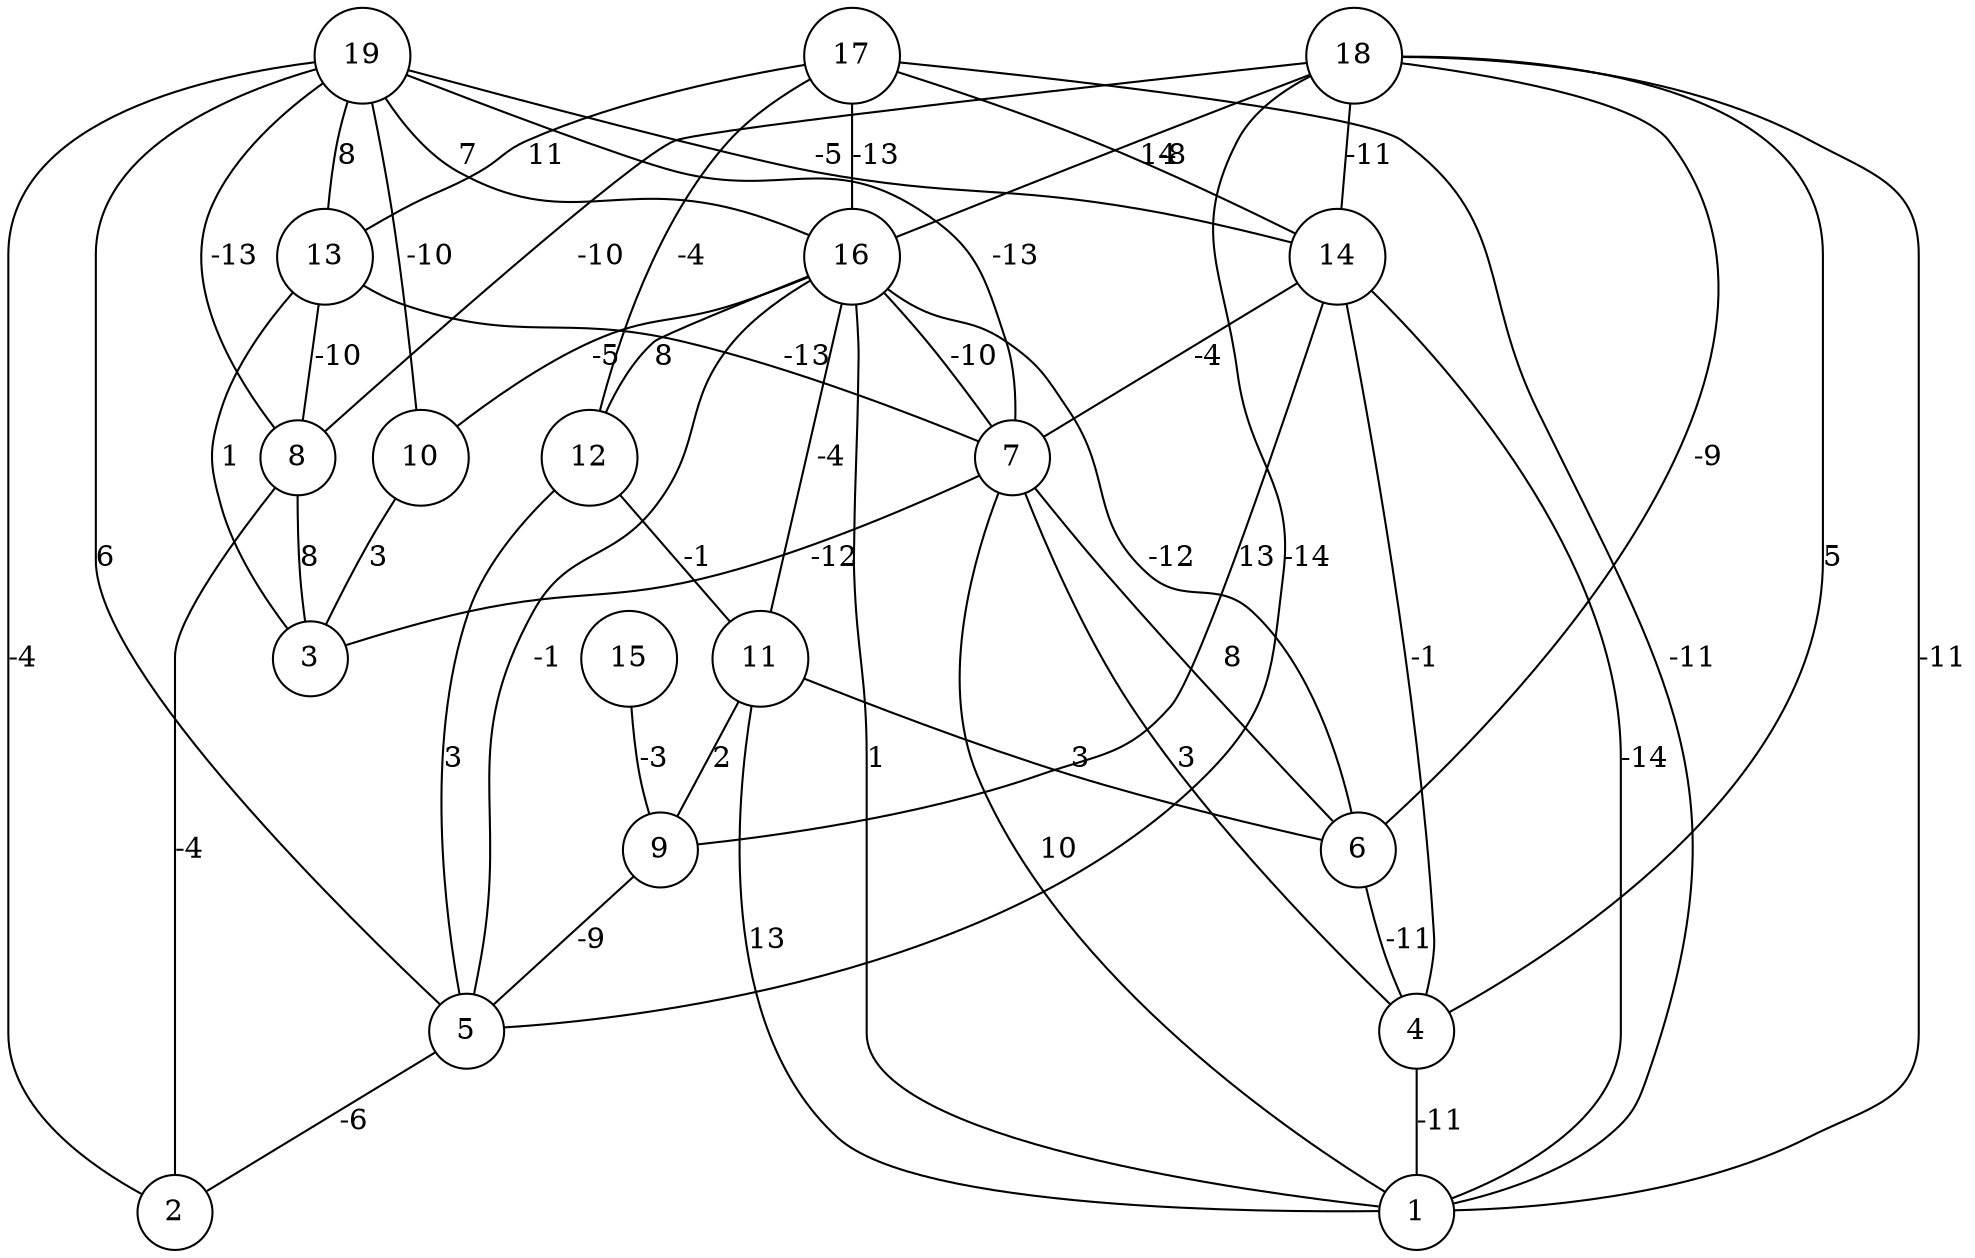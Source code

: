 graph { 
	 fontname="Helvetica,Arial,sans-serif" 
	 node [shape = circle]; 
	 19 -- 2 [label = "-4"];
	 19 -- 5 [label = "6"];
	 19 -- 7 [label = "-13"];
	 19 -- 8 [label = "-13"];
	 19 -- 10 [label = "-10"];
	 19 -- 13 [label = "8"];
	 19 -- 14 [label = "-5"];
	 19 -- 16 [label = "7"];
	 18 -- 1 [label = "-11"];
	 18 -- 4 [label = "5"];
	 18 -- 5 [label = "-14"];
	 18 -- 6 [label = "-9"];
	 18 -- 8 [label = "-10"];
	 18 -- 14 [label = "-11"];
	 18 -- 16 [label = "14"];
	 17 -- 1 [label = "-11"];
	 17 -- 12 [label = "-4"];
	 17 -- 13 [label = "11"];
	 17 -- 14 [label = "-8"];
	 17 -- 16 [label = "-13"];
	 16 -- 1 [label = "1"];
	 16 -- 5 [label = "-1"];
	 16 -- 6 [label = "-12"];
	 16 -- 7 [label = "-10"];
	 16 -- 10 [label = "-5"];
	 16 -- 11 [label = "-4"];
	 16 -- 12 [label = "8"];
	 15 -- 9 [label = "-3"];
	 14 -- 1 [label = "-14"];
	 14 -- 4 [label = "-1"];
	 14 -- 7 [label = "-4"];
	 14 -- 9 [label = "13"];
	 13 -- 3 [label = "1"];
	 13 -- 7 [label = "-13"];
	 13 -- 8 [label = "-10"];
	 12 -- 5 [label = "3"];
	 12 -- 11 [label = "-1"];
	 11 -- 1 [label = "13"];
	 11 -- 6 [label = "3"];
	 11 -- 9 [label = "2"];
	 10 -- 3 [label = "3"];
	 9 -- 5 [label = "-9"];
	 8 -- 2 [label = "-4"];
	 8 -- 3 [label = "8"];
	 7 -- 1 [label = "10"];
	 7 -- 3 [label = "-12"];
	 7 -- 4 [label = "3"];
	 7 -- 6 [label = "8"];
	 6 -- 4 [label = "-11"];
	 5 -- 2 [label = "-6"];
	 4 -- 1 [label = "-11"];
	 1;
	 2;
	 3;
	 4;
	 5;
	 6;
	 7;
	 8;
	 9;
	 10;
	 11;
	 12;
	 13;
	 14;
	 15;
	 16;
	 17;
	 18;
	 19;
}
